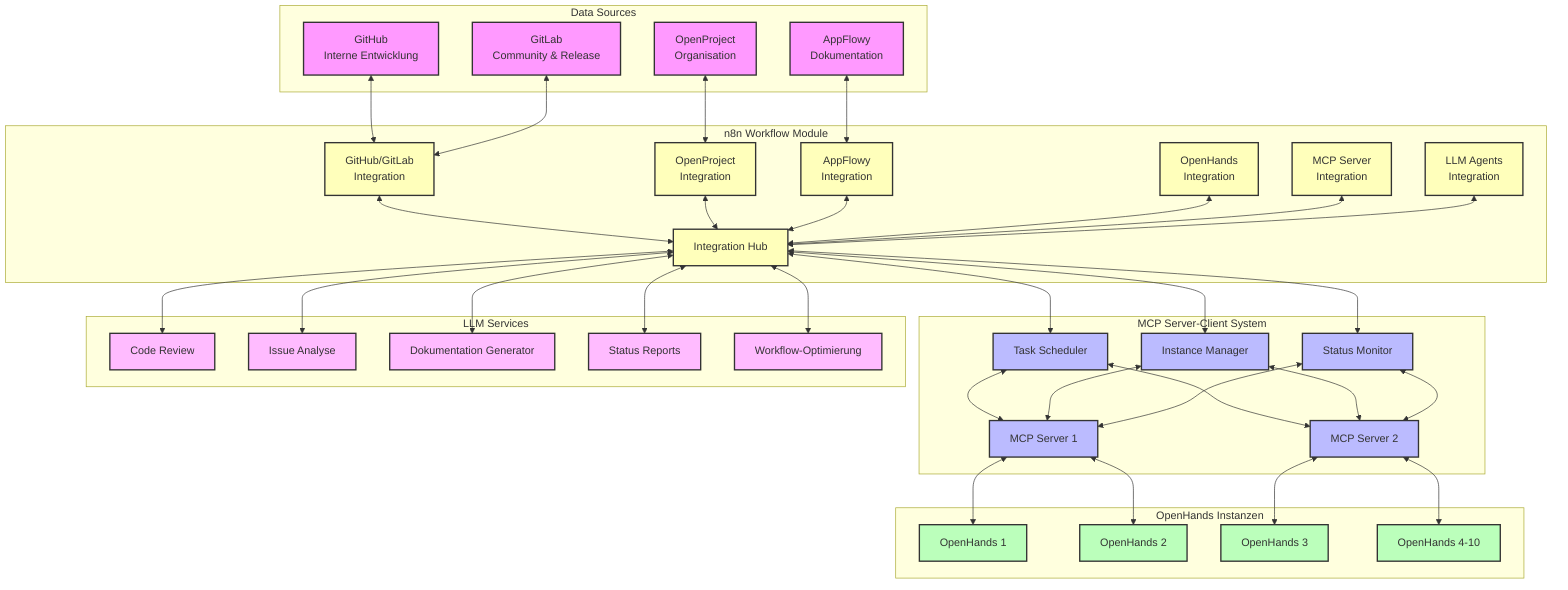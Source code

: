 flowchart TB
    subgraph "Data Sources"
        GH[GitHub\nInterne Entwicklung]
        GL[GitLab\nCommunity & Release]
        OP[OpenProject\nOrganisation]
        AF[AppFlowy\nDokumentation]
    end

    subgraph "OpenHands Instanzen"
        OH1[OpenHands 1]
        OH2[OpenHands 2]
        OH3[OpenHands 3]
        OHN[OpenHands 4-10]
    end

    subgraph "MCP Server-Client System"
        MC1[MCP Server 1]
        MC2[MCP Server 2]
        TS[Task Scheduler]
        IM[Instance Manager]
        SM[Status Monitor]
    end

    subgraph "n8n Workflow Module"
        MOD1[GitHub/GitLab\nIntegration]
        MOD2[OpenProject\nIntegration]
        MOD3[AppFlowy\nIntegration]
        MOD4[OpenHands\nIntegration]
        MOD5[MCP Server\nIntegration]
        MOD6[LLM Agents\nIntegration]
        IH[Integration Hub]
    end

    subgraph "LLM Services"
        CR[Code Review]
        IA[Issue Analyse]
        DG[Dokumentation Generator]
        SR[Status Reports]
        WO[Workflow-Optimierung]
    end

    %% Verbindungen zwischen den Gruppen
    GH <--> MOD1
    GL <--> MOD1
    OP <--> MOD2
    AF <--> MOD3
    
    MOD1 <--> IH
    MOD2 <--> IH
    MOD3 <--> IH
    MOD4 <--> IH
    MOD5 <--> IH
    MOD6 <--> IH
    
    IH <--> TS
    IH <--> IM
    IH <--> SM
    
    TS <--> MC1
    TS <--> MC2
    IM <--> MC1
    IM <--> MC2
    SM <--> MC1
    SM <--> MC2
    
    MC1 <--> OH1
    MC1 <--> OH2
    MC2 <--> OH3
    MC2 <--> OHN
    
    IH <--> CR
    IH <--> IA
    IH <--> DG
    IH <--> SR
    IH <--> WO

    %% Datenfluss
    classDef source fill:#f9f,stroke:#333,stroke-width:2px
    classDef mcp fill:#bbf,stroke:#333,stroke-width:2px
    classDef oh fill:#bfb,stroke:#333,stroke-width:2px
    classDef n8n fill:#ffb,stroke:#333,stroke-width:2px
    classDef llm fill:#fbf,stroke:#333,stroke-width:2px
    
    class GH,GL,OP,AF source
    class MC1,MC2,TS,IM,SM mcp
    class OH1,OH2,OH3,OHN oh
    class MOD1,MOD2,MOD3,MOD4,MOD5,MOD6,IH n8n
    class CR,IA,DG,SR,WO llm